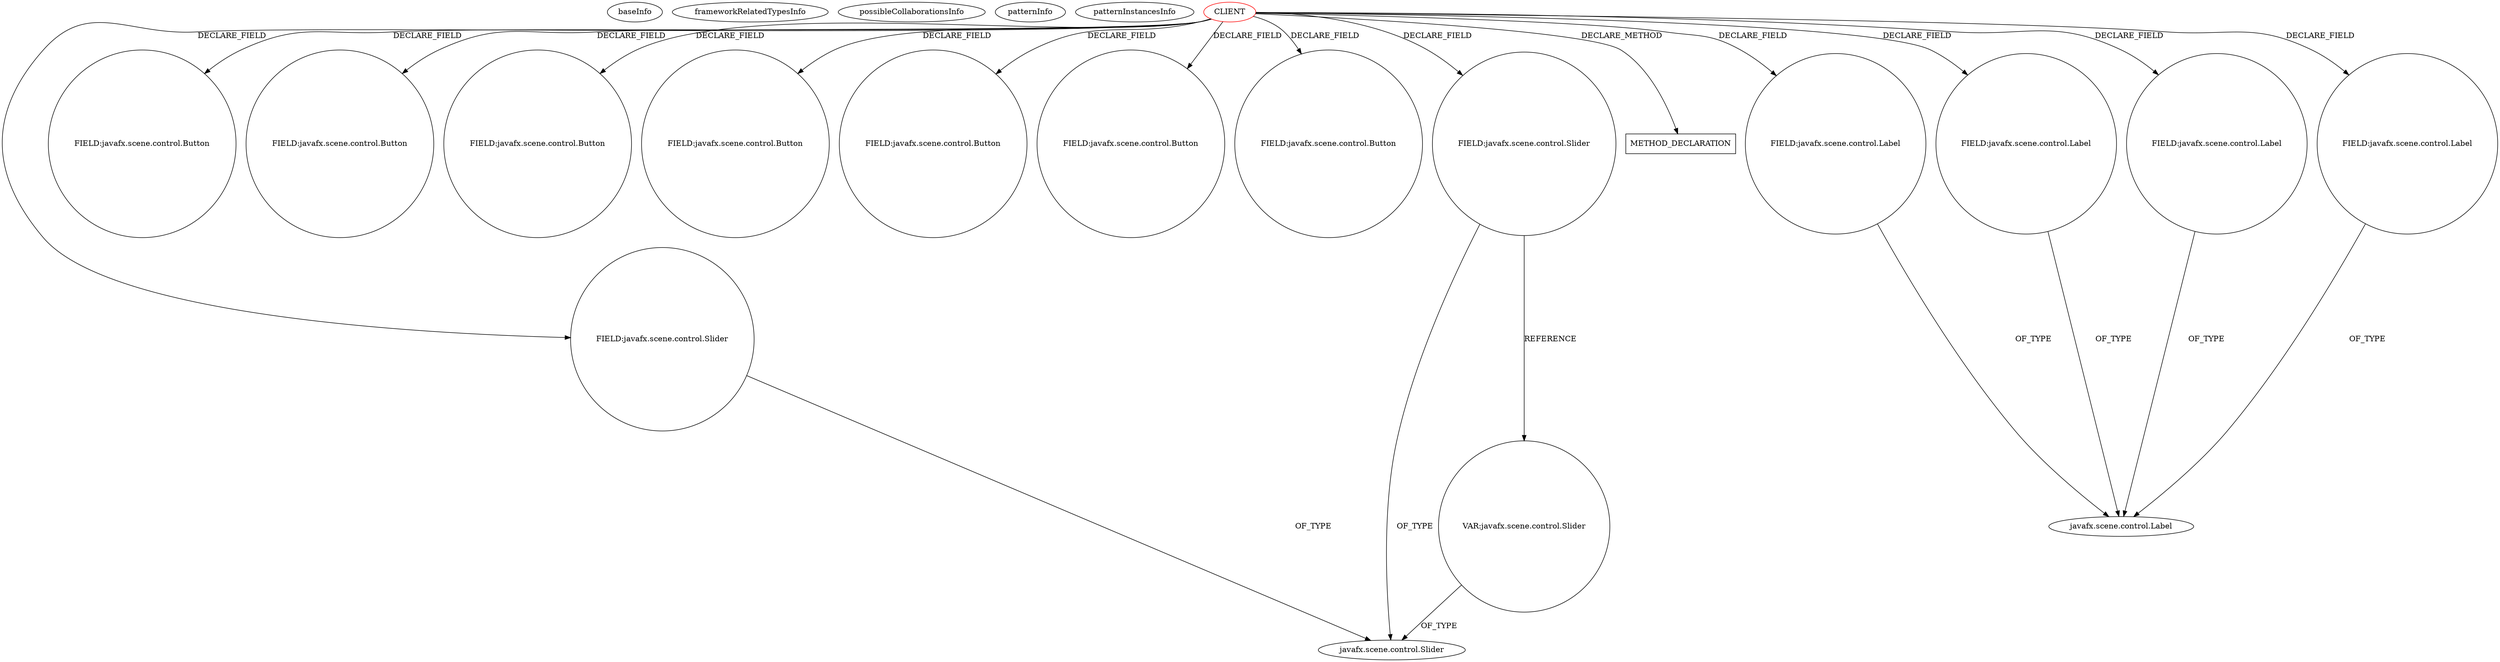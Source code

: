 digraph {
baseInfo[graphId=1198,category="pattern",isAnonymous=false,possibleRelation=false]
frameworkRelatedTypesInfo[]
possibleCollaborationsInfo[]
patternInfo[frequency=2.0,patternRootClient=0]
patternInstancesInfo[0="candybibby-Snake~/candybibby-Snake/Snake-master/src/graphicsJavaFX/Controller.java~Controller~2239",1="if12b051-SWP_Paint~/if12b051-SWP_Paint/SWP_Paint-master/SWP_Paint/src/gui/MainController.java~MainController~3089"]
37[label="javafx.scene.control.Slider",vertexType="FRAMEWORK_CLASS_TYPE",isFrameworkType=false]
42[label="FIELD:javafx.scene.control.Slider",vertexType="FIELD_DECLARATION",isFrameworkType=false,shape=circle]
0[label="CLIENT",vertexType="ROOT_CLIENT_CLASS_DECLARATION",isFrameworkType=false,color=red]
12[label="FIELD:javafx.scene.control.Button",vertexType="FIELD_DECLARATION",isFrameworkType=false,shape=circle]
8[label="FIELD:javafx.scene.control.Button",vertexType="FIELD_DECLARATION",isFrameworkType=false,shape=circle]
10[label="FIELD:javafx.scene.control.Button",vertexType="FIELD_DECLARATION",isFrameworkType=false,shape=circle]
14[label="FIELD:javafx.scene.control.Button",vertexType="FIELD_DECLARATION",isFrameworkType=false,shape=circle]
2[label="FIELD:javafx.scene.control.Button",vertexType="FIELD_DECLARATION",isFrameworkType=false,shape=circle]
6[label="FIELD:javafx.scene.control.Button",vertexType="FIELD_DECLARATION",isFrameworkType=false,shape=circle]
4[label="FIELD:javafx.scene.control.Button",vertexType="FIELD_DECLARATION",isFrameworkType=false,shape=circle]
53[label="VAR:javafx.scene.control.Slider",vertexType="VARIABLE_EXPRESION",isFrameworkType=false,shape=circle]
40[label="FIELD:javafx.scene.control.Slider",vertexType="FIELD_DECLARATION",isFrameworkType=false,shape=circle]
141[label="METHOD_DECLARATION",vertexType="CLIENT_METHOD_DECLARATION",isFrameworkType=false,shape=box]
26[label="FIELD:javafx.scene.control.Label",vertexType="FIELD_DECLARATION",isFrameworkType=false,shape=circle]
21[label="javafx.scene.control.Label",vertexType="FRAMEWORK_CLASS_TYPE",isFrameworkType=false]
24[label="FIELD:javafx.scene.control.Label",vertexType="FIELD_DECLARATION",isFrameworkType=false,shape=circle]
22[label="FIELD:javafx.scene.control.Label",vertexType="FIELD_DECLARATION",isFrameworkType=false,shape=circle]
28[label="FIELD:javafx.scene.control.Label",vertexType="FIELD_DECLARATION",isFrameworkType=false,shape=circle]
0->2[label="DECLARE_FIELD"]
0->24[label="DECLARE_FIELD"]
0->14[label="DECLARE_FIELD"]
0->6[label="DECLARE_FIELD"]
0->28[label="DECLARE_FIELD"]
0->4[label="DECLARE_FIELD"]
22->21[label="OF_TYPE"]
0->12[label="DECLARE_FIELD"]
0->141[label="DECLARE_METHOD"]
0->26[label="DECLARE_FIELD"]
0->40[label="DECLARE_FIELD"]
0->8[label="DECLARE_FIELD"]
42->37[label="OF_TYPE"]
28->21[label="OF_TYPE"]
53->37[label="OF_TYPE"]
40->53[label="REFERENCE"]
26->21[label="OF_TYPE"]
24->21[label="OF_TYPE"]
0->42[label="DECLARE_FIELD"]
0->22[label="DECLARE_FIELD"]
40->37[label="OF_TYPE"]
0->10[label="DECLARE_FIELD"]
}
